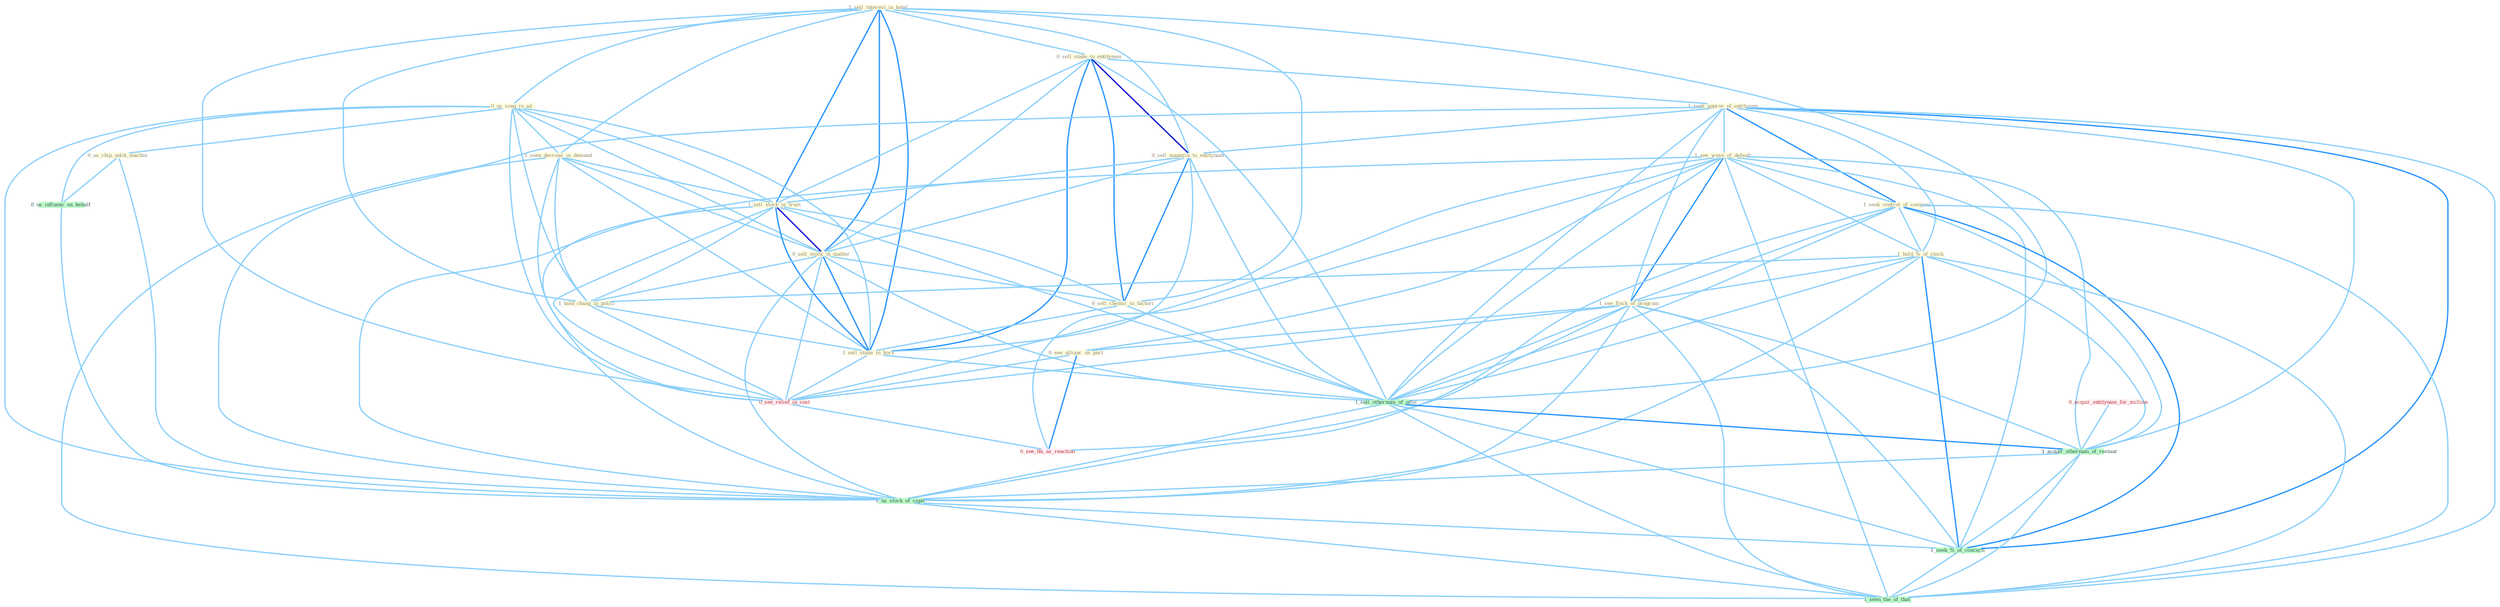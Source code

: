 Graph G{ 
    node
    [shape=polygon,style=filled,width=.5,height=.06,color="#BDFCC9",fixedsize=true,fontsize=4,
    fontcolor="#2f4f4f"];
    {node
    [color="#ffffe0", fontcolor="#8b7d6b"] "1_sell_interest_in_hotel " "0_sell_stake_to_entitynam " "1_seek_approv_of_entitynam " "1_see_wave_of_default " "1_seek_control_of_compani " "0_sell_magazin_to_entitynam " "1_hold_%_of_stock " "0_us_song_in_ad " "1_seen_decreas_in_demand " "1_see_flock_of_program " "1_sell_stock_in_trust " "0_sell_stock_in_matter " "0_see_allianc_as_part " "1_hold_chang_in_polici " "0_sell_chemic_to_factori " "0_us_chip_unlik_machin " "1_sell_stake_in_hors "}
{node [color="#fff0f5", fontcolor="#b22222"] "0_acquir_entitynam_for_million " "0_see_relief_in_cost " "0_see_thi_as_reaction "}
edge [color="#B0E2FF"];

	"1_sell_interest_in_hotel " -- "0_sell_stake_to_entitynam " [w="1", color="#87cefa" ];
	"1_sell_interest_in_hotel " -- "0_sell_magazin_to_entitynam " [w="1", color="#87cefa" ];
	"1_sell_interest_in_hotel " -- "0_us_song_in_ad " [w="1", color="#87cefa" ];
	"1_sell_interest_in_hotel " -- "1_seen_decreas_in_demand " [w="1", color="#87cefa" ];
	"1_sell_interest_in_hotel " -- "1_sell_stock_in_trust " [w="2", color="#1e90ff" , len=0.8];
	"1_sell_interest_in_hotel " -- "0_sell_stock_in_matter " [w="2", color="#1e90ff" , len=0.8];
	"1_sell_interest_in_hotel " -- "1_hold_chang_in_polici " [w="1", color="#87cefa" ];
	"1_sell_interest_in_hotel " -- "0_sell_chemic_to_factori " [w="1", color="#87cefa" ];
	"1_sell_interest_in_hotel " -- "1_sell_stake_in_hors " [w="2", color="#1e90ff" , len=0.8];
	"1_sell_interest_in_hotel " -- "1_sell_othernum_of_offic " [w="1", color="#87cefa" ];
	"1_sell_interest_in_hotel " -- "0_see_relief_in_cost " [w="1", color="#87cefa" ];
	"0_sell_stake_to_entitynam " -- "1_seek_approv_of_entitynam " [w="1", color="#87cefa" ];
	"0_sell_stake_to_entitynam " -- "0_sell_magazin_to_entitynam " [w="3", color="#0000cd" , len=0.6];
	"0_sell_stake_to_entitynam " -- "1_sell_stock_in_trust " [w="1", color="#87cefa" ];
	"0_sell_stake_to_entitynam " -- "0_sell_stock_in_matter " [w="1", color="#87cefa" ];
	"0_sell_stake_to_entitynam " -- "0_sell_chemic_to_factori " [w="2", color="#1e90ff" , len=0.8];
	"0_sell_stake_to_entitynam " -- "1_sell_stake_in_hors " [w="2", color="#1e90ff" , len=0.8];
	"0_sell_stake_to_entitynam " -- "1_sell_othernum_of_offic " [w="1", color="#87cefa" ];
	"1_seek_approv_of_entitynam " -- "1_see_wave_of_default " [w="1", color="#87cefa" ];
	"1_seek_approv_of_entitynam " -- "1_seek_control_of_compani " [w="2", color="#1e90ff" , len=0.8];
	"1_seek_approv_of_entitynam " -- "0_sell_magazin_to_entitynam " [w="1", color="#87cefa" ];
	"1_seek_approv_of_entitynam " -- "1_hold_%_of_stock " [w="1", color="#87cefa" ];
	"1_seek_approv_of_entitynam " -- "1_see_flock_of_program " [w="1", color="#87cefa" ];
	"1_seek_approv_of_entitynam " -- "1_sell_othernum_of_offic " [w="1", color="#87cefa" ];
	"1_seek_approv_of_entitynam " -- "1_acquir_othernum_of_restaur " [w="1", color="#87cefa" ];
	"1_seek_approv_of_entitynam " -- "1_us_stock_of_capit " [w="1", color="#87cefa" ];
	"1_seek_approv_of_entitynam " -- "1_seek_%_of_concern " [w="2", color="#1e90ff" , len=0.8];
	"1_seek_approv_of_entitynam " -- "1_seen_the_of_that " [w="1", color="#87cefa" ];
	"1_see_wave_of_default " -- "1_seek_control_of_compani " [w="1", color="#87cefa" ];
	"1_see_wave_of_default " -- "1_hold_%_of_stock " [w="1", color="#87cefa" ];
	"1_see_wave_of_default " -- "1_see_flock_of_program " [w="2", color="#1e90ff" , len=0.8];
	"1_see_wave_of_default " -- "0_see_allianc_as_part " [w="1", color="#87cefa" ];
	"1_see_wave_of_default " -- "1_sell_othernum_of_offic " [w="1", color="#87cefa" ];
	"1_see_wave_of_default " -- "0_see_relief_in_cost " [w="1", color="#87cefa" ];
	"1_see_wave_of_default " -- "0_see_thi_as_reaction " [w="1", color="#87cefa" ];
	"1_see_wave_of_default " -- "1_acquir_othernum_of_restaur " [w="1", color="#87cefa" ];
	"1_see_wave_of_default " -- "1_us_stock_of_capit " [w="1", color="#87cefa" ];
	"1_see_wave_of_default " -- "1_seek_%_of_concern " [w="1", color="#87cefa" ];
	"1_see_wave_of_default " -- "1_seen_the_of_that " [w="1", color="#87cefa" ];
	"1_seek_control_of_compani " -- "1_hold_%_of_stock " [w="1", color="#87cefa" ];
	"1_seek_control_of_compani " -- "1_see_flock_of_program " [w="1", color="#87cefa" ];
	"1_seek_control_of_compani " -- "1_sell_othernum_of_offic " [w="1", color="#87cefa" ];
	"1_seek_control_of_compani " -- "1_acquir_othernum_of_restaur " [w="1", color="#87cefa" ];
	"1_seek_control_of_compani " -- "1_us_stock_of_capit " [w="1", color="#87cefa" ];
	"1_seek_control_of_compani " -- "1_seek_%_of_concern " [w="2", color="#1e90ff" , len=0.8];
	"1_seek_control_of_compani " -- "1_seen_the_of_that " [w="1", color="#87cefa" ];
	"0_sell_magazin_to_entitynam " -- "1_sell_stock_in_trust " [w="1", color="#87cefa" ];
	"0_sell_magazin_to_entitynam " -- "0_sell_stock_in_matter " [w="1", color="#87cefa" ];
	"0_sell_magazin_to_entitynam " -- "0_sell_chemic_to_factori " [w="2", color="#1e90ff" , len=0.8];
	"0_sell_magazin_to_entitynam " -- "1_sell_stake_in_hors " [w="1", color="#87cefa" ];
	"0_sell_magazin_to_entitynam " -- "1_sell_othernum_of_offic " [w="1", color="#87cefa" ];
	"1_hold_%_of_stock " -- "1_see_flock_of_program " [w="1", color="#87cefa" ];
	"1_hold_%_of_stock " -- "1_hold_chang_in_polici " [w="1", color="#87cefa" ];
	"1_hold_%_of_stock " -- "1_sell_othernum_of_offic " [w="1", color="#87cefa" ];
	"1_hold_%_of_stock " -- "1_acquir_othernum_of_restaur " [w="1", color="#87cefa" ];
	"1_hold_%_of_stock " -- "1_us_stock_of_capit " [w="1", color="#87cefa" ];
	"1_hold_%_of_stock " -- "1_seek_%_of_concern " [w="2", color="#1e90ff" , len=0.8];
	"1_hold_%_of_stock " -- "1_seen_the_of_that " [w="1", color="#87cefa" ];
	"0_us_song_in_ad " -- "1_seen_decreas_in_demand " [w="1", color="#87cefa" ];
	"0_us_song_in_ad " -- "1_sell_stock_in_trust " [w="1", color="#87cefa" ];
	"0_us_song_in_ad " -- "0_sell_stock_in_matter " [w="1", color="#87cefa" ];
	"0_us_song_in_ad " -- "1_hold_chang_in_polici " [w="1", color="#87cefa" ];
	"0_us_song_in_ad " -- "0_us_chip_unlik_machin " [w="1", color="#87cefa" ];
	"0_us_song_in_ad " -- "1_sell_stake_in_hors " [w="1", color="#87cefa" ];
	"0_us_song_in_ad " -- "0_us_influenc_on_behalf " [w="1", color="#87cefa" ];
	"0_us_song_in_ad " -- "0_see_relief_in_cost " [w="1", color="#87cefa" ];
	"0_us_song_in_ad " -- "1_us_stock_of_capit " [w="1", color="#87cefa" ];
	"1_seen_decreas_in_demand " -- "1_sell_stock_in_trust " [w="1", color="#87cefa" ];
	"1_seen_decreas_in_demand " -- "0_sell_stock_in_matter " [w="1", color="#87cefa" ];
	"1_seen_decreas_in_demand " -- "1_hold_chang_in_polici " [w="1", color="#87cefa" ];
	"1_seen_decreas_in_demand " -- "1_sell_stake_in_hors " [w="1", color="#87cefa" ];
	"1_seen_decreas_in_demand " -- "0_see_relief_in_cost " [w="1", color="#87cefa" ];
	"1_seen_decreas_in_demand " -- "1_seen_the_of_that " [w="1", color="#87cefa" ];
	"1_see_flock_of_program " -- "0_see_allianc_as_part " [w="1", color="#87cefa" ];
	"1_see_flock_of_program " -- "1_sell_othernum_of_offic " [w="1", color="#87cefa" ];
	"1_see_flock_of_program " -- "0_see_relief_in_cost " [w="1", color="#87cefa" ];
	"1_see_flock_of_program " -- "0_see_thi_as_reaction " [w="1", color="#87cefa" ];
	"1_see_flock_of_program " -- "1_acquir_othernum_of_restaur " [w="1", color="#87cefa" ];
	"1_see_flock_of_program " -- "1_us_stock_of_capit " [w="1", color="#87cefa" ];
	"1_see_flock_of_program " -- "1_seek_%_of_concern " [w="1", color="#87cefa" ];
	"1_see_flock_of_program " -- "1_seen_the_of_that " [w="1", color="#87cefa" ];
	"1_sell_stock_in_trust " -- "0_sell_stock_in_matter " [w="3", color="#0000cd" , len=0.6];
	"1_sell_stock_in_trust " -- "1_hold_chang_in_polici " [w="1", color="#87cefa" ];
	"1_sell_stock_in_trust " -- "0_sell_chemic_to_factori " [w="1", color="#87cefa" ];
	"1_sell_stock_in_trust " -- "1_sell_stake_in_hors " [w="2", color="#1e90ff" , len=0.8];
	"1_sell_stock_in_trust " -- "1_sell_othernum_of_offic " [w="1", color="#87cefa" ];
	"1_sell_stock_in_trust " -- "0_see_relief_in_cost " [w="1", color="#87cefa" ];
	"1_sell_stock_in_trust " -- "1_us_stock_of_capit " [w="1", color="#87cefa" ];
	"0_sell_stock_in_matter " -- "1_hold_chang_in_polici " [w="1", color="#87cefa" ];
	"0_sell_stock_in_matter " -- "0_sell_chemic_to_factori " [w="1", color="#87cefa" ];
	"0_sell_stock_in_matter " -- "1_sell_stake_in_hors " [w="2", color="#1e90ff" , len=0.8];
	"0_sell_stock_in_matter " -- "1_sell_othernum_of_offic " [w="1", color="#87cefa" ];
	"0_sell_stock_in_matter " -- "0_see_relief_in_cost " [w="1", color="#87cefa" ];
	"0_sell_stock_in_matter " -- "1_us_stock_of_capit " [w="1", color="#87cefa" ];
	"0_see_allianc_as_part " -- "0_see_relief_in_cost " [w="1", color="#87cefa" ];
	"0_see_allianc_as_part " -- "0_see_thi_as_reaction " [w="2", color="#1e90ff" , len=0.8];
	"1_hold_chang_in_polici " -- "1_sell_stake_in_hors " [w="1", color="#87cefa" ];
	"1_hold_chang_in_polici " -- "0_see_relief_in_cost " [w="1", color="#87cefa" ];
	"0_sell_chemic_to_factori " -- "1_sell_stake_in_hors " [w="1", color="#87cefa" ];
	"0_sell_chemic_to_factori " -- "1_sell_othernum_of_offic " [w="1", color="#87cefa" ];
	"0_us_chip_unlik_machin " -- "0_us_influenc_on_behalf " [w="1", color="#87cefa" ];
	"0_us_chip_unlik_machin " -- "1_us_stock_of_capit " [w="1", color="#87cefa" ];
	"1_sell_stake_in_hors " -- "1_sell_othernum_of_offic " [w="1", color="#87cefa" ];
	"1_sell_stake_in_hors " -- "0_see_relief_in_cost " [w="1", color="#87cefa" ];
	"0_acquir_entitynam_for_million " -- "1_acquir_othernum_of_restaur " [w="1", color="#87cefa" ];
	"1_sell_othernum_of_offic " -- "1_acquir_othernum_of_restaur " [w="2", color="#1e90ff" , len=0.8];
	"1_sell_othernum_of_offic " -- "1_us_stock_of_capit " [w="1", color="#87cefa" ];
	"1_sell_othernum_of_offic " -- "1_seek_%_of_concern " [w="1", color="#87cefa" ];
	"1_sell_othernum_of_offic " -- "1_seen_the_of_that " [w="1", color="#87cefa" ];
	"0_us_influenc_on_behalf " -- "1_us_stock_of_capit " [w="1", color="#87cefa" ];
	"0_see_relief_in_cost " -- "0_see_thi_as_reaction " [w="1", color="#87cefa" ];
	"1_acquir_othernum_of_restaur " -- "1_us_stock_of_capit " [w="1", color="#87cefa" ];
	"1_acquir_othernum_of_restaur " -- "1_seek_%_of_concern " [w="1", color="#87cefa" ];
	"1_acquir_othernum_of_restaur " -- "1_seen_the_of_that " [w="1", color="#87cefa" ];
	"1_us_stock_of_capit " -- "1_seek_%_of_concern " [w="1", color="#87cefa" ];
	"1_us_stock_of_capit " -- "1_seen_the_of_that " [w="1", color="#87cefa" ];
	"1_seek_%_of_concern " -- "1_seen_the_of_that " [w="1", color="#87cefa" ];
}